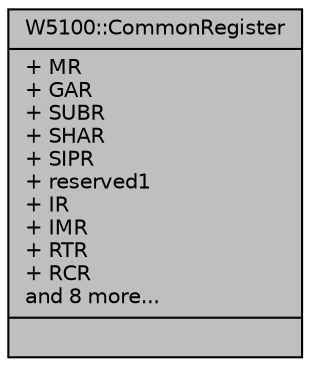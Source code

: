 digraph "W5100::CommonRegister"
{
  edge [fontname="Helvetica",fontsize="10",labelfontname="Helvetica",labelfontsize="10"];
  node [fontname="Helvetica",fontsize="10",shape=record];
  Node1 [label="{W5100::CommonRegister\n|+ MR\l+ GAR\l+ SUBR\l+ SHAR\l+ SIPR\l+ reserved1\l+ IR\l+ IMR\l+ RTR\l+ RCR\land 8 more...\l|}",height=0.2,width=0.4,color="black", fillcolor="grey75", style="filled", fontcolor="black"];
}
